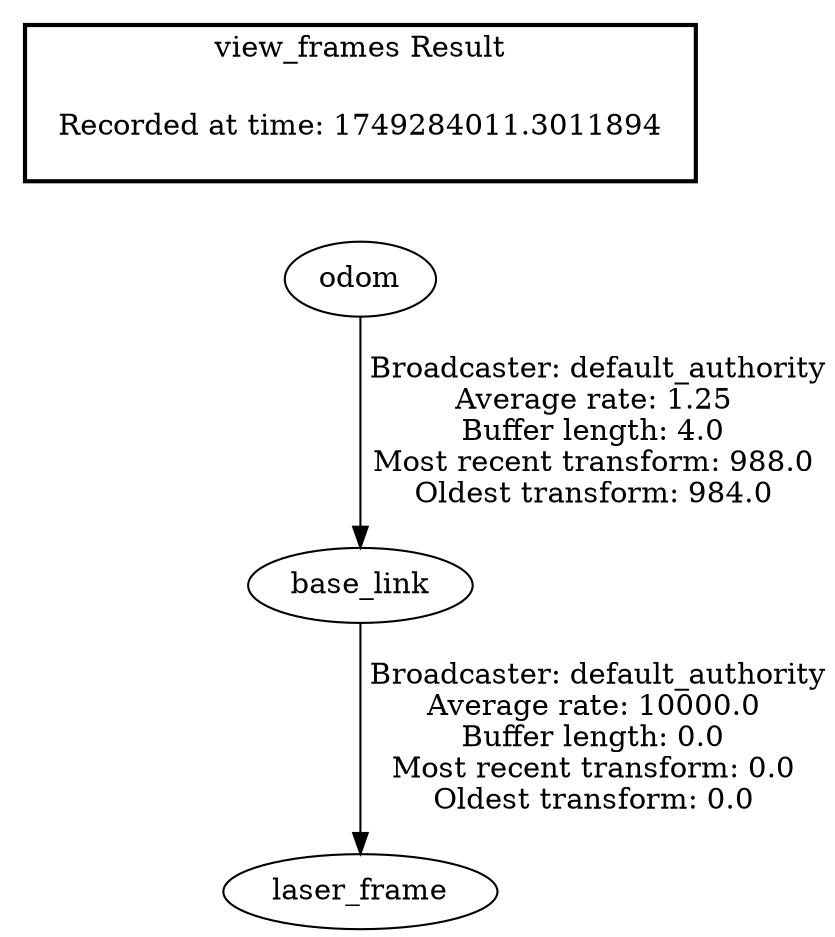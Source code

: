 digraph G {
"base_link" -> "laser_frame"[label=" Broadcaster: default_authority\nAverage rate: 10000.0\nBuffer length: 0.0\nMost recent transform: 0.0\nOldest transform: 0.0\n"];
"odom" -> "base_link"[label=" Broadcaster: default_authority\nAverage rate: 1.25\nBuffer length: 4.0\nMost recent transform: 988.0\nOldest transform: 984.0\n"];
edge [style=invis];
 subgraph cluster_legend { style=bold; color=black; label ="view_frames Result";
"Recorded at time: 1749284011.3011894"[ shape=plaintext ] ;
}->"odom";
}